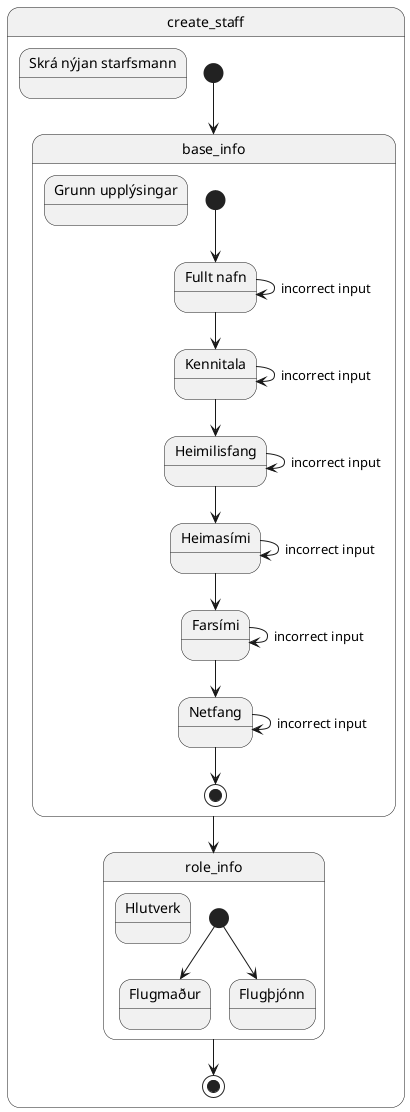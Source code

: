 @startuml 

state create_staff {
  state create_staff as "Skrá nýjan starfsmann"
  state base_info {
    state base_info as "Grunn upplýsingar"

    state input_name as "Fullt nafn"
    state input_ssn as "Kennitala"
    state address as "Heimilisfang"
    state phone_home as "Heimasími"
    state phone_mobile as "Farsími"
    state email as "Netfang"

    [*] --> input_name
    input_name --> input_ssn
      input_name --> input_name : incorrect input
    input_ssn --> address
      input_ssn --> input_ssn : incorrect input
    address --> phone_home
      address --> address : incorrect input
    phone_home --> phone_mobile
      phone_home --> phone_home : incorrect input
    phone_mobile --> email
      phone_mobile --> phone_mobile : incorrect input
    email --> [*]
      email --> email : incorrect input

  }

  state role_info {  
    state role_info as "Hlutverk"

    state pilot as "Flugmaður"
    state flight_attendant as "Flugþjónn"

    [*] --> pilot
    [*] --> flight_attendant
  }

  [*] --> base_info
  base_info -->  role_info
  role_info --> [*]
}


@enduml 
